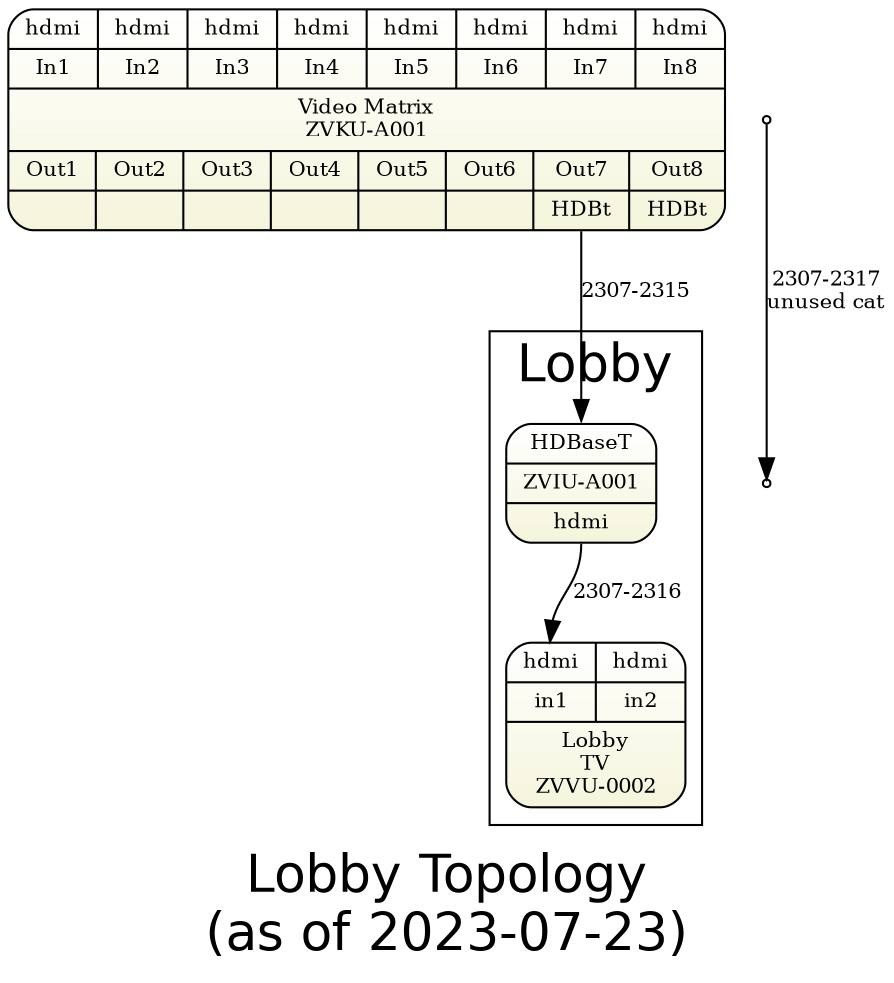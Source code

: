 digraph lobby { 
graph [overlap = true, fontsize = 25, rankdir=TB
      label="Lobby Topology\n(as of 2023-07-23)",
      fontname = Helvetica]
 
node [shape=Mrecord, style=filled , fillcolor="white:beige" ,fontsize = 10, 
      gradientangle=270]
pswitch [label="{
  {{<i1>hdmi|In1}|{<i2>hdmi|In2}|{<i3>hdmi|In3}|{<i4>hdmi|In4}|{<i5>hdmi|In5}|{<i6>hdmi|In6}|{<i7>hdmi|In7}|{<i8>hdmi|In8}}
  |{Video Matrix\nZVKU-A001}|
  {{Out1|<o1>}|{Out2|<o2>}|{Out3|<o3>}|{Out4|<o4>}|
   {Out5|<o5>}|{Out6|<o6>}|{Out7|<o7>HDBt}|{Out8|<o8>HDBt}}  
  }"]
  
node [  tooltip="" ]

subgraph cluster_lobby { label="Lobby" 
  c62hdmi1   [label="{<i>HDBaseT|ZVIU-A001|<o>hdmi}", tooltip="In lobby"]
  lobbytv  [label="{ {{<i1>hdmi|in1} | {<i2>hdmi|in2}}|Lobby\nTV\nZVVU-0002}"]
}

pswitch:o7 -> c62hdmi1:i [label="2307-2315" fontsize=10  ]
c62hdmi1:o -> lobbytv:i1 [label="2307-2316" fontsize=10  ]

p1 [shape=point]
p2 [shape=point]
p1->p2 [label="2307-2317\nunused cat" fontsize=10]


}